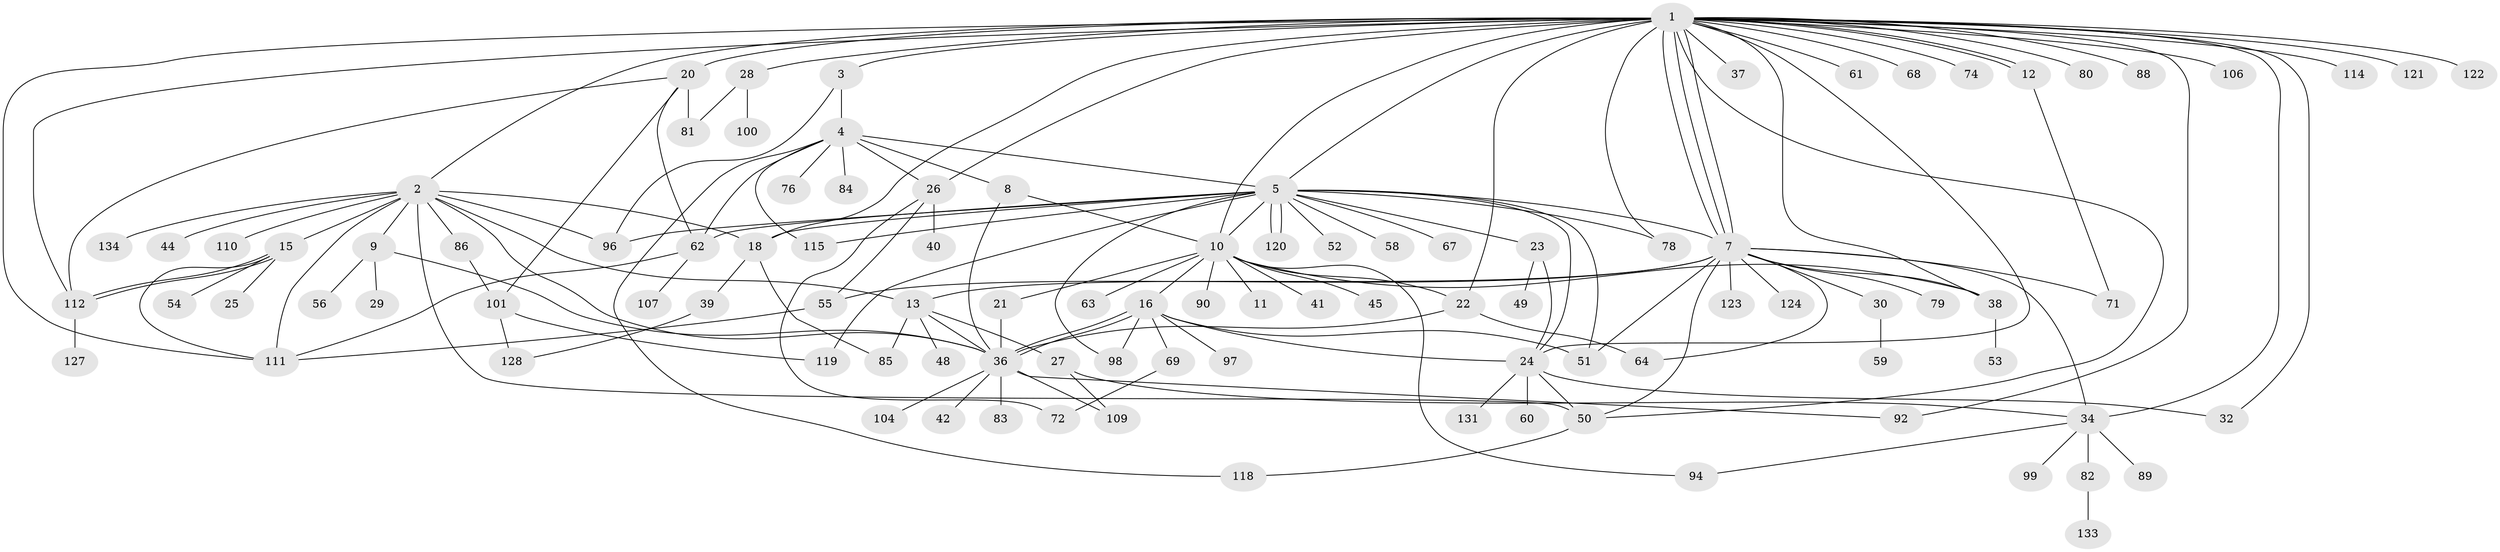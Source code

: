 // Generated by graph-tools (version 1.1) at 2025/51/02/27/25 19:51:54]
// undirected, 101 vertices, 160 edges
graph export_dot {
graph [start="1"]
  node [color=gray90,style=filled];
  1 [super="+19"];
  2 [super="+6"];
  3 [super="+57"];
  4 [super="+126"];
  5 [super="+14"];
  7 [super="+31"];
  8;
  9 [super="+17"];
  10 [super="+65"];
  11;
  12;
  13 [super="+87"];
  15 [super="+47"];
  16 [super="+35"];
  18 [super="+46"];
  20 [super="+102"];
  21;
  22 [super="+70"];
  23 [super="+105"];
  24 [super="+33"];
  25;
  26;
  27;
  28 [super="+66"];
  29;
  30;
  32 [super="+73"];
  34 [super="+43"];
  36 [super="+117"];
  37 [super="+113"];
  38 [super="+75"];
  39;
  40;
  41;
  42;
  44;
  45;
  48;
  49;
  50 [super="+93"];
  51 [super="+95"];
  52;
  53;
  54;
  55 [super="+125"];
  56;
  58;
  59;
  60;
  61;
  62 [super="+77"];
  63;
  64;
  67;
  68;
  69;
  71 [super="+108"];
  72;
  74 [super="+91"];
  76;
  78;
  79 [super="+103"];
  80;
  81;
  82;
  83;
  84;
  85;
  86;
  88;
  89;
  90;
  92;
  94;
  96;
  97;
  98;
  99;
  100;
  101;
  104;
  106;
  107;
  109;
  110;
  111 [super="+116"];
  112 [super="+132"];
  114;
  115 [super="+129"];
  118;
  119;
  120;
  121;
  122;
  123;
  124;
  127;
  128 [super="+130"];
  131;
  133;
  134;
  1 -- 2;
  1 -- 3;
  1 -- 5;
  1 -- 7;
  1 -- 7;
  1 -- 7;
  1 -- 10;
  1 -- 12;
  1 -- 12;
  1 -- 18;
  1 -- 20 [weight=3];
  1 -- 22 [weight=2];
  1 -- 24;
  1 -- 28;
  1 -- 32;
  1 -- 38;
  1 -- 50;
  1 -- 61;
  1 -- 68;
  1 -- 74;
  1 -- 78;
  1 -- 88;
  1 -- 92;
  1 -- 106;
  1 -- 111;
  1 -- 112;
  1 -- 114;
  1 -- 121;
  1 -- 122;
  1 -- 80;
  1 -- 37;
  1 -- 26;
  1 -- 34;
  2 -- 15;
  2 -- 44;
  2 -- 50;
  2 -- 96;
  2 -- 110;
  2 -- 36;
  2 -- 134;
  2 -- 86;
  2 -- 9;
  2 -- 13;
  2 -- 18;
  2 -- 111;
  3 -- 4;
  3 -- 96;
  4 -- 5;
  4 -- 8;
  4 -- 26;
  4 -- 76;
  4 -- 84;
  4 -- 115;
  4 -- 118;
  4 -- 62;
  5 -- 7;
  5 -- 10;
  5 -- 18;
  5 -- 24;
  5 -- 51;
  5 -- 52;
  5 -- 58;
  5 -- 62;
  5 -- 67;
  5 -- 78;
  5 -- 96;
  5 -- 98;
  5 -- 119;
  5 -- 120;
  5 -- 120;
  5 -- 23;
  5 -- 115;
  7 -- 30;
  7 -- 34;
  7 -- 71;
  7 -- 79;
  7 -- 64;
  7 -- 38;
  7 -- 123;
  7 -- 124;
  7 -- 13;
  7 -- 50;
  7 -- 55;
  7 -- 51;
  8 -- 10;
  8 -- 36;
  9 -- 29;
  9 -- 56;
  9 -- 36;
  10 -- 11;
  10 -- 16;
  10 -- 21;
  10 -- 22;
  10 -- 38;
  10 -- 41;
  10 -- 45;
  10 -- 63;
  10 -- 90;
  10 -- 94;
  12 -- 71;
  13 -- 27;
  13 -- 48;
  13 -- 36;
  13 -- 85;
  15 -- 25;
  15 -- 54;
  15 -- 112;
  15 -- 112;
  15 -- 111;
  16 -- 36;
  16 -- 36;
  16 -- 97;
  16 -- 98;
  16 -- 51;
  16 -- 69;
  16 -- 24;
  18 -- 39;
  18 -- 85;
  20 -- 62;
  20 -- 81;
  20 -- 101;
  20 -- 112;
  21 -- 36;
  22 -- 64;
  22 -- 36;
  23 -- 49;
  23 -- 24;
  24 -- 60;
  24 -- 131;
  24 -- 32;
  24 -- 50;
  26 -- 40;
  26 -- 55;
  26 -- 72;
  27 -- 109;
  27 -- 34;
  28 -- 100;
  28 -- 81;
  30 -- 59;
  34 -- 89;
  34 -- 82;
  34 -- 99;
  34 -- 94;
  36 -- 42;
  36 -- 83;
  36 -- 104;
  36 -- 109;
  36 -- 92;
  38 -- 53;
  39 -- 128;
  50 -- 118;
  55 -- 111;
  62 -- 107;
  62 -- 111;
  69 -- 72;
  82 -- 133;
  86 -- 101;
  101 -- 119;
  101 -- 128;
  112 -- 127;
}
